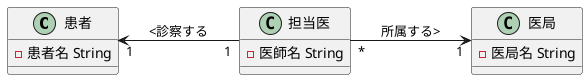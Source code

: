 @startuml 3-2
left to right direction
class 患者{
-患者名 String
}
class 担当医{
-医師名 String
}
class 医局{
-医局名 String
}
担当医"*"-->"1" 医局:所属する>
患者 "1"<--"1" 担当医:<診察する
@enduml